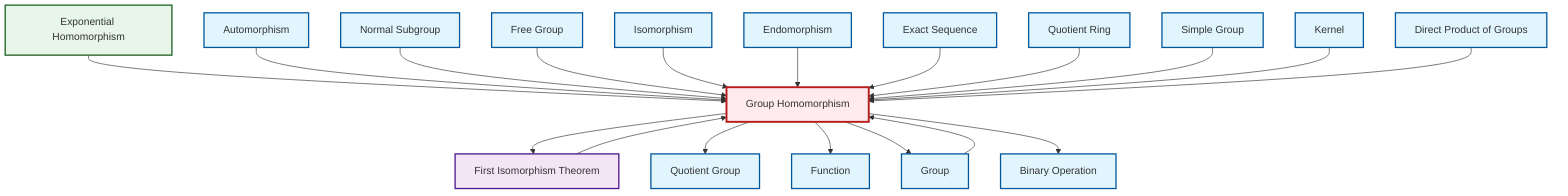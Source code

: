 graph TD
    classDef definition fill:#e1f5fe,stroke:#01579b,stroke-width:2px
    classDef theorem fill:#f3e5f5,stroke:#4a148c,stroke-width:2px
    classDef axiom fill:#fff3e0,stroke:#e65100,stroke-width:2px
    classDef example fill:#e8f5e9,stroke:#1b5e20,stroke-width:2px
    classDef current fill:#ffebee,stroke:#b71c1c,stroke-width:3px
    def-endomorphism["Endomorphism"]:::definition
    def-exact-sequence["Exact Sequence"]:::definition
    def-group["Group"]:::definition
    def-homomorphism["Group Homomorphism"]:::definition
    def-function["Function"]:::definition
    def-quotient-group["Quotient Group"]:::definition
    def-direct-product["Direct Product of Groups"]:::definition
    def-simple-group["Simple Group"]:::definition
    def-binary-operation["Binary Operation"]:::definition
    def-normal-subgroup["Normal Subgroup"]:::definition
    def-automorphism["Automorphism"]:::definition
    def-isomorphism["Isomorphism"]:::definition
    def-kernel["Kernel"]:::definition
    def-free-group["Free Group"]:::definition
    thm-first-isomorphism["First Isomorphism Theorem"]:::theorem
    def-quotient-ring["Quotient Ring"]:::definition
    ex-exponential-homomorphism["Exponential Homomorphism"]:::example
    ex-exponential-homomorphism --> def-homomorphism
    def-automorphism --> def-homomorphism
    def-normal-subgroup --> def-homomorphism
    def-group --> def-homomorphism
    def-free-group --> def-homomorphism
    def-isomorphism --> def-homomorphism
    def-endomorphism --> def-homomorphism
    thm-first-isomorphism --> def-homomorphism
    def-homomorphism --> thm-first-isomorphism
    def-exact-sequence --> def-homomorphism
    def-quotient-ring --> def-homomorphism
    def-homomorphism --> def-quotient-group
    def-homomorphism --> def-function
    def-simple-group --> def-homomorphism
    def-kernel --> def-homomorphism
    def-direct-product --> def-homomorphism
    def-homomorphism --> def-group
    def-homomorphism --> def-binary-operation
    class def-homomorphism current